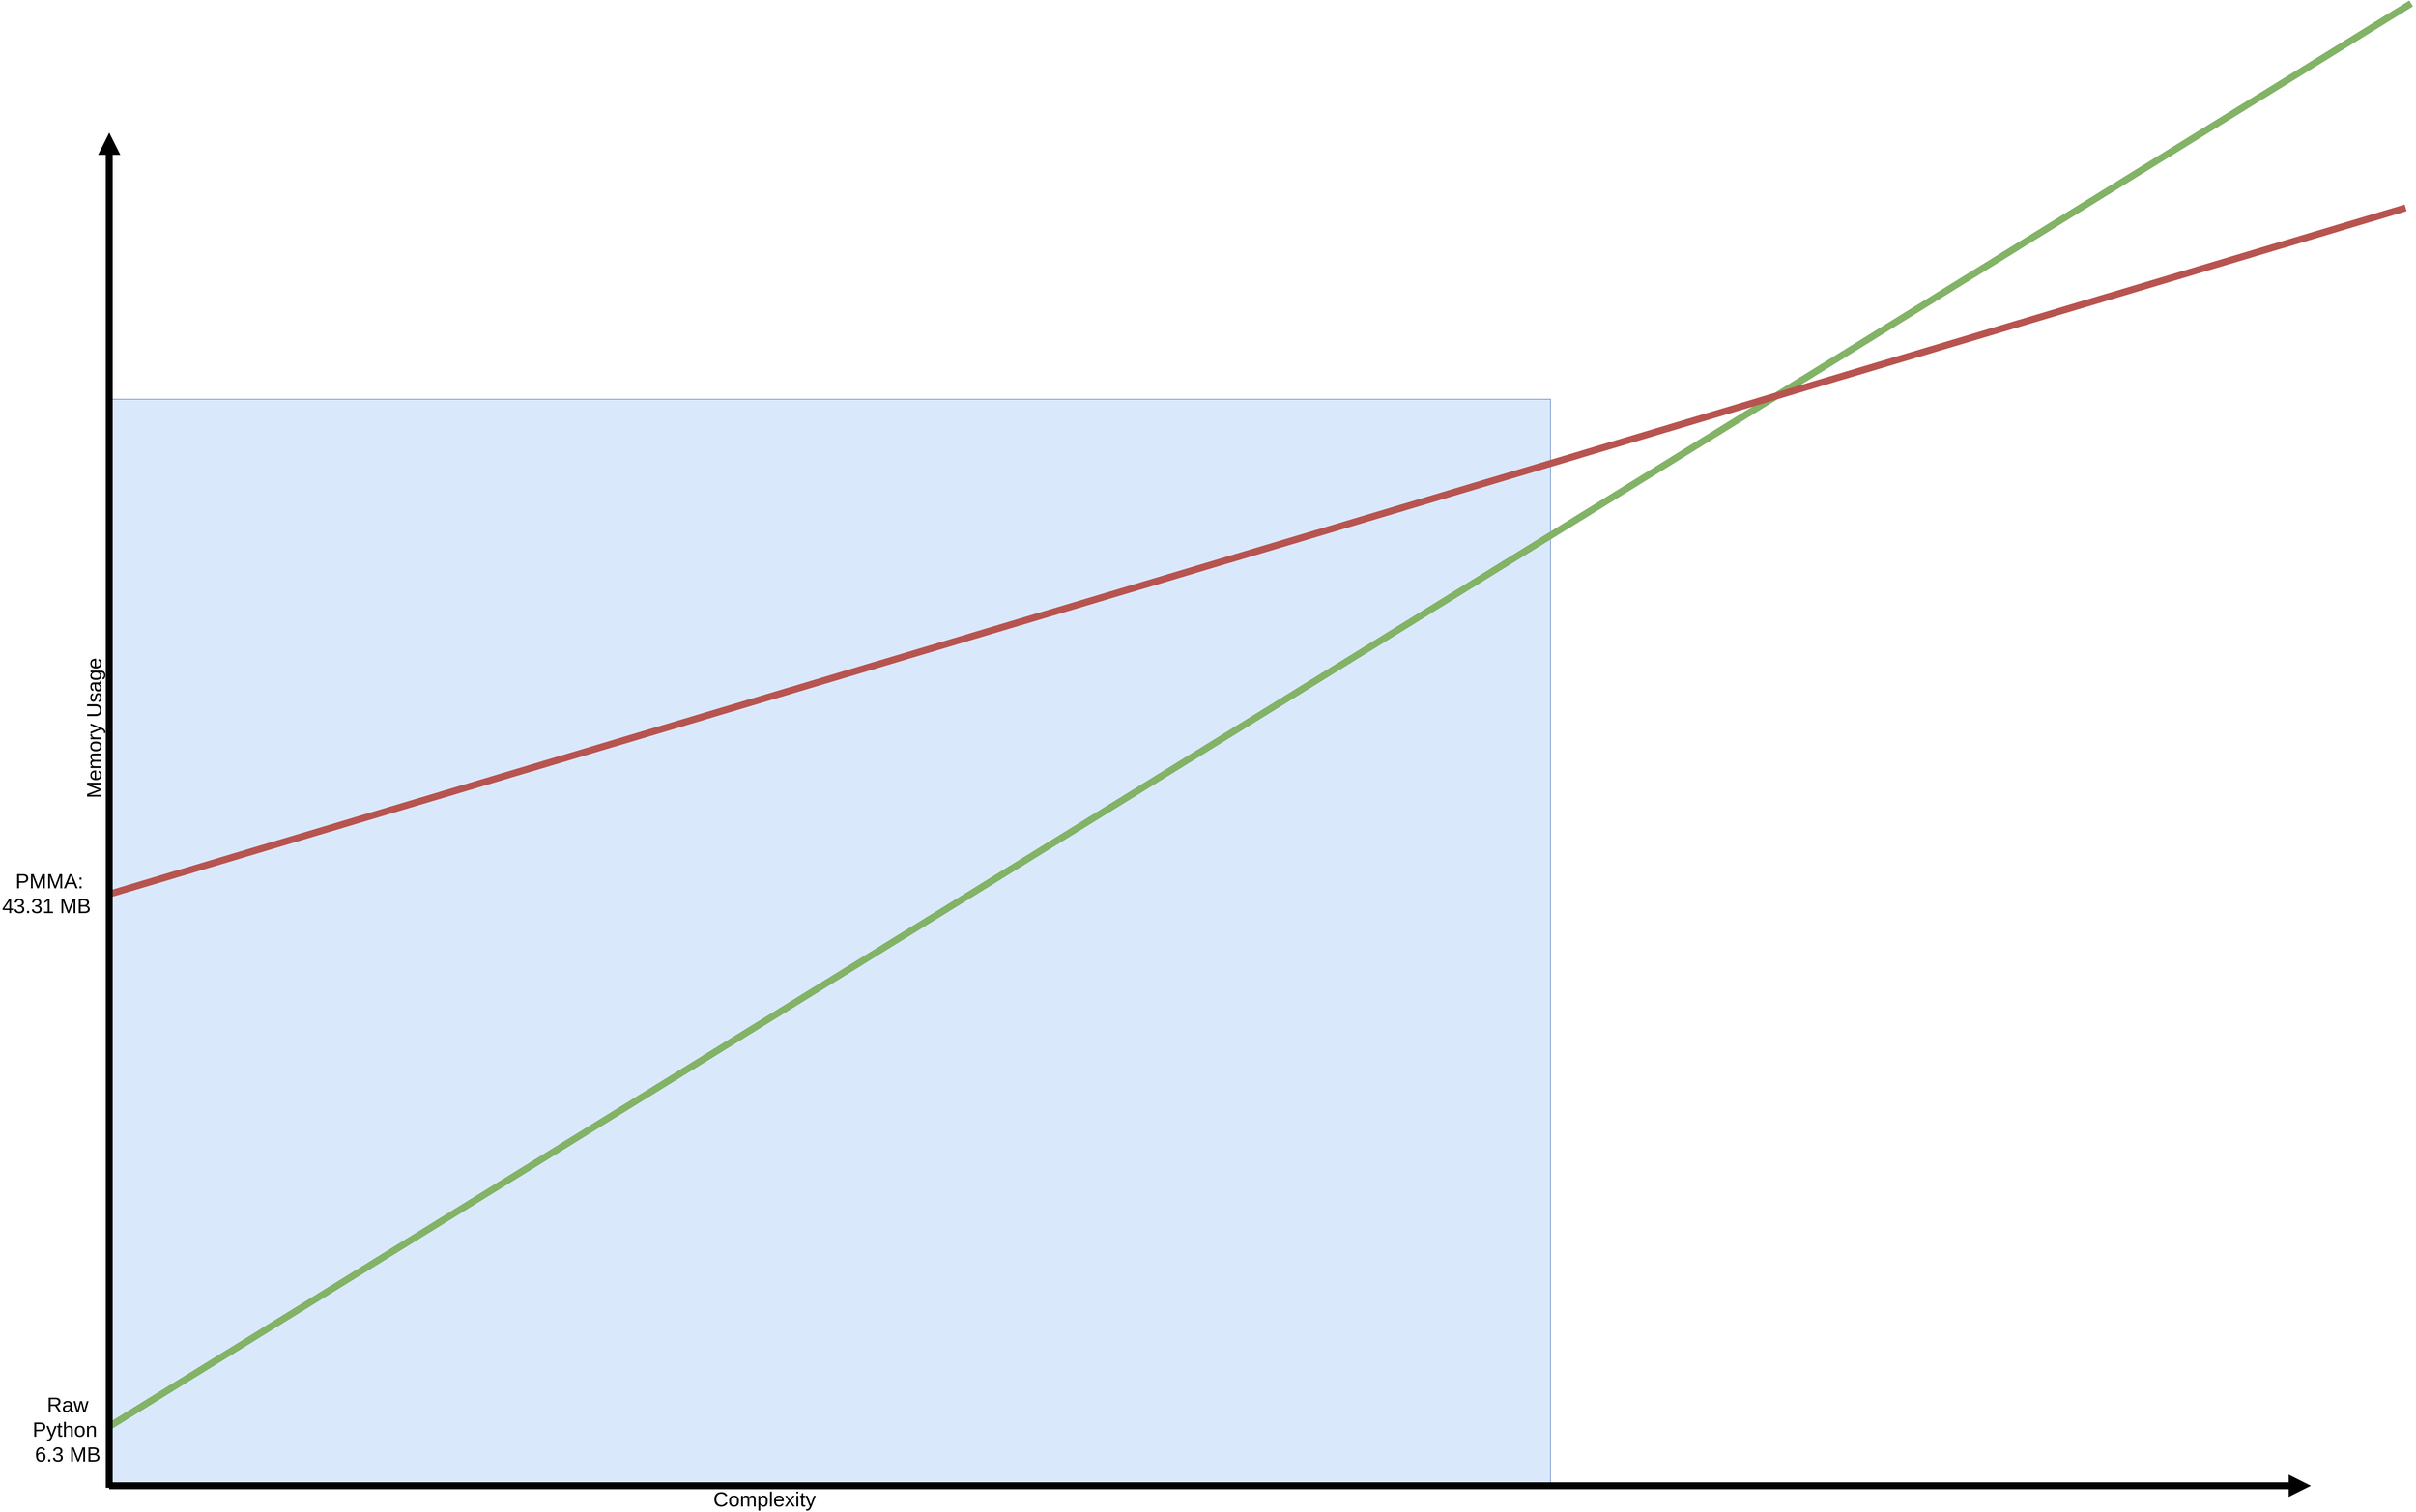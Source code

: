 <mxfile version="24.7.8">
  <diagram name="Page-1" id="DjSRyfA6Q6mpH6Zsv91K">
    <mxGraphModel dx="1912" dy="2315" grid="0" gridSize="10" guides="1" tooltips="1" connect="1" arrows="1" fold="1" page="0" pageScale="1" pageWidth="850" pageHeight="1100" math="0" shadow="0">
      <root>
        <mxCell id="0" />
        <mxCell id="1" parent="0" />
        <mxCell id="NovwSX-GOHXdijx4oJkc-7" value="" style="rounded=0;whiteSpace=wrap;html=1;fillColor=#dae8fc;strokeColor=#6c8ebf;" vertex="1" parent="1">
          <mxGeometry x="339" y="-343" width="2084" height="1572" as="geometry" />
        </mxCell>
        <mxCell id="R6FvQT_dSRLeVgRvF4Xx-3" value="" style="endArrow=block;html=1;rounded=0;endFill=1;strokeWidth=10;" parent="1" edge="1">
          <mxGeometry width="50" height="50" relative="1" as="geometry">
            <mxPoint x="338" y="1230" as="sourcePoint" />
            <mxPoint x="3523" y="1230" as="targetPoint" />
          </mxGeometry>
        </mxCell>
        <mxCell id="R6FvQT_dSRLeVgRvF4Xx-7" value="&lt;font style=&quot;font-size: 30px;&quot;&gt;Complexity&lt;/font&gt;" style="text;html=1;align=center;verticalAlign=middle;whiteSpace=wrap;rounded=0;" parent="1" vertex="1">
          <mxGeometry x="1256" y="1234" width="60" height="30" as="geometry" />
        </mxCell>
        <mxCell id="R6FvQT_dSRLeVgRvF4Xx-9" value="&lt;font style=&quot;font-size: 30px;&quot;&gt;Memory Usage&lt;/font&gt;" style="text;html=1;align=center;verticalAlign=middle;whiteSpace=wrap;rounded=0;rotation=-90;" parent="1" vertex="1">
          <mxGeometry x="177" y="118" width="277" height="30" as="geometry" />
        </mxCell>
        <mxCell id="NovwSX-GOHXdijx4oJkc-1" value="" style="endArrow=none;html=1;rounded=0;strokeWidth=10;fillColor=#d5e8d4;strokeColor=#82b366;" edge="1" parent="1">
          <mxGeometry width="50" height="50" relative="1" as="geometry">
            <mxPoint x="332" y="1148" as="sourcePoint" />
            <mxPoint x="3668" y="-916" as="targetPoint" />
          </mxGeometry>
        </mxCell>
        <mxCell id="NovwSX-GOHXdijx4oJkc-2" value="" style="endArrow=none;html=1;rounded=0;strokeWidth=10;fillColor=#f8cecc;strokeColor=#b85450;" edge="1" parent="1">
          <mxGeometry width="50" height="50" relative="1" as="geometry">
            <mxPoint x="333" y="375" as="sourcePoint" />
            <mxPoint x="3660" y="-620" as="targetPoint" />
          </mxGeometry>
        </mxCell>
        <mxCell id="NovwSX-GOHXdijx4oJkc-3" value="&lt;font style=&quot;font-size: 30px;&quot;&gt;PMMA: 43.31 MB&amp;nbsp;&lt;/font&gt;" style="text;html=1;align=center;verticalAlign=middle;whiteSpace=wrap;rounded=0;" vertex="1" parent="1">
          <mxGeometry x="180" y="357" width="143" height="30" as="geometry" />
        </mxCell>
        <mxCell id="NovwSX-GOHXdijx4oJkc-4" value="&lt;font style=&quot;font-size: 30px;&quot;&gt;Raw Python:&lt;/font&gt;&lt;div style=&quot;font-size: 30px;&quot;&gt;&lt;font style=&quot;font-size: 30px;&quot;&gt;6.3 MB&lt;/font&gt;&lt;/div&gt;" style="text;html=1;align=center;verticalAlign=middle;whiteSpace=wrap;rounded=0;" vertex="1" parent="1">
          <mxGeometry x="248" y="1133.25" width="60" height="30" as="geometry" />
        </mxCell>
        <mxCell id="NovwSX-GOHXdijx4oJkc-5" value="" style="rounded=0;whiteSpace=wrap;html=1;rotation=90;strokeColor=none;" vertex="1" parent="1">
          <mxGeometry x="315" y="1140" width="28" height="16.5" as="geometry" />
        </mxCell>
        <mxCell id="NovwSX-GOHXdijx4oJkc-6" value="" style="rounded=0;whiteSpace=wrap;html=1;rotation=90;strokeColor=none;" vertex="1" parent="1">
          <mxGeometry x="315" y="366.75" width="28" height="16.5" as="geometry" />
        </mxCell>
        <mxCell id="R6FvQT_dSRLeVgRvF4Xx-2" value="" style="endArrow=block;html=1;rounded=0;endFill=1;strokeWidth=10;" parent="1" edge="1">
          <mxGeometry width="50" height="50" relative="1" as="geometry">
            <mxPoint x="338" y="1233" as="sourcePoint" />
            <mxPoint x="338" y="-729" as="targetPoint" />
          </mxGeometry>
        </mxCell>
      </root>
    </mxGraphModel>
  </diagram>
</mxfile>
